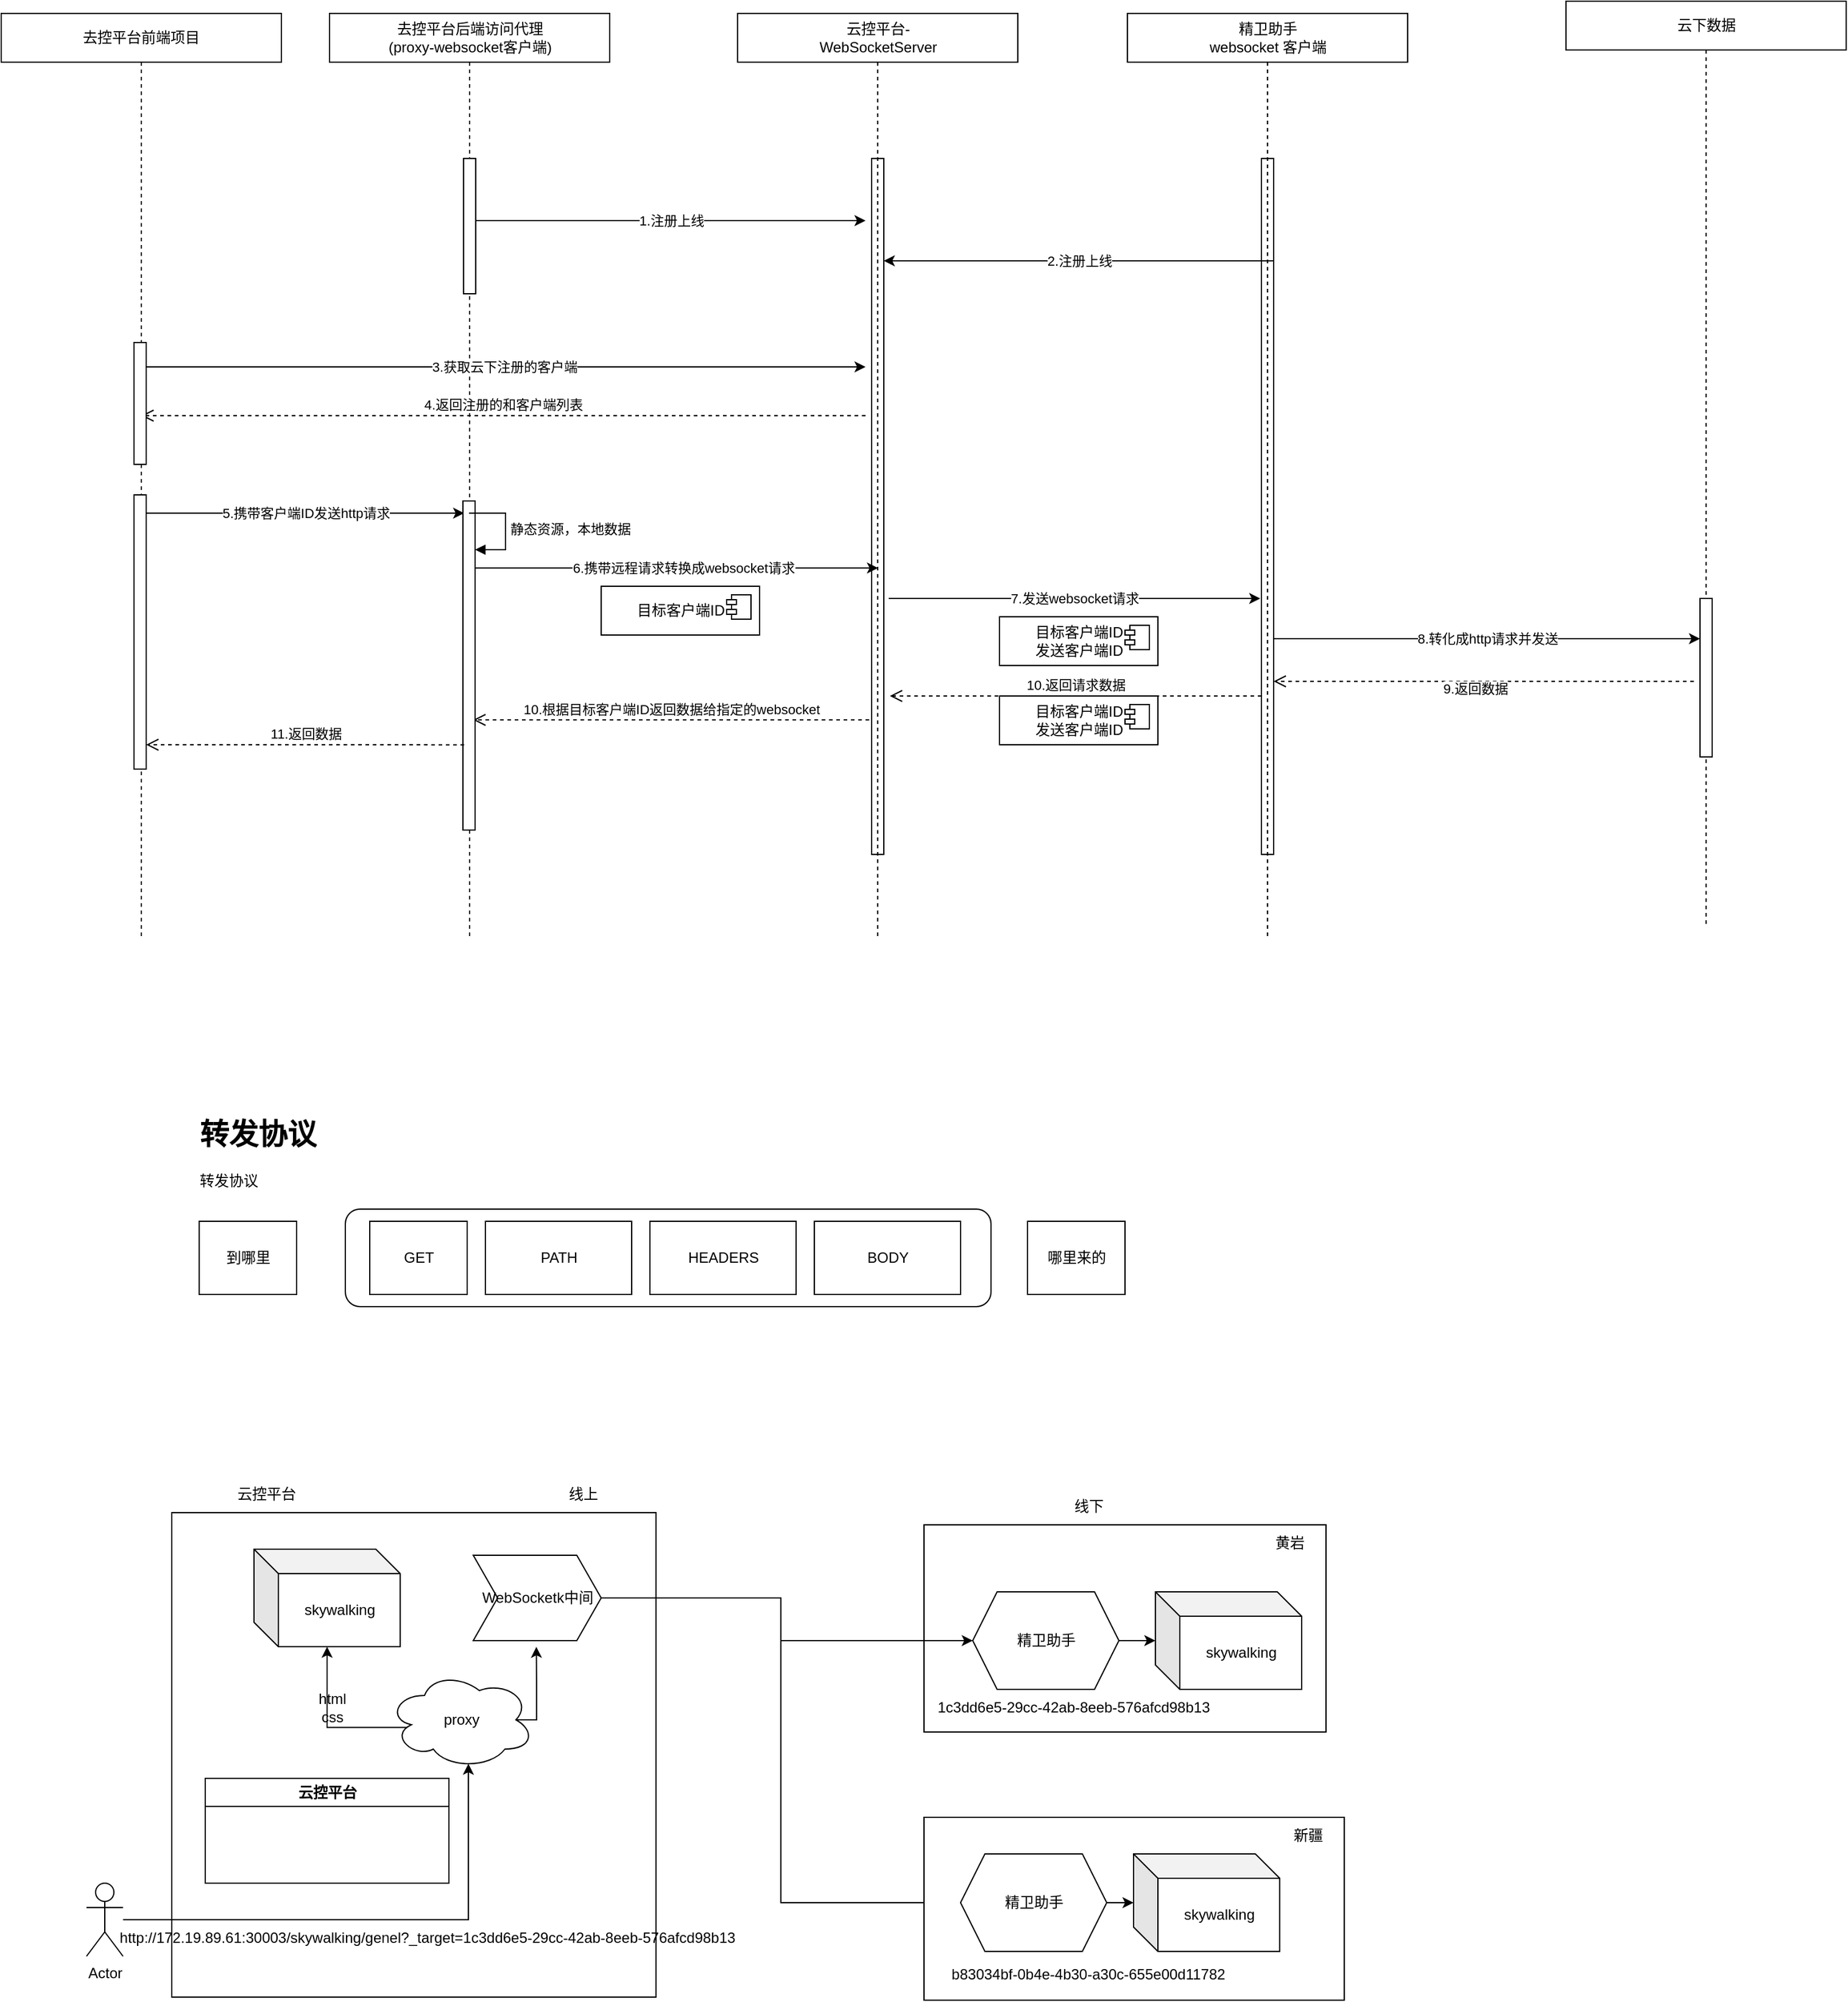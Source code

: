 <mxfile version="22.0.4" type="github">
  <diagram name="第 1 页" id="WVetOxo7rWprdEWdv1dO">
    <mxGraphModel dx="1960" dy="924" grid="1" gridSize="10" guides="1" tooltips="1" connect="1" arrows="1" fold="1" page="1" pageScale="1" pageWidth="827" pageHeight="1169" math="0" shadow="0">
      <root>
        <mxCell id="0" />
        <mxCell id="1" parent="0" />
        <mxCell id="MNkrM5vl-jbfUFuz_sfn-57" value="云下数据" style="shape=umlLifeline;perimeter=lifelinePerimeter;whiteSpace=wrap;html=1;container=1;dropTarget=0;collapsible=0;recursiveResize=0;outlineConnect=0;portConstraint=eastwest;newEdgeStyle={&quot;curved&quot;:0,&quot;rounded&quot;:0};" parent="1" vertex="1">
          <mxGeometry x="1304.5" y="80" width="230" height="760" as="geometry" />
        </mxCell>
        <mxCell id="2UpnGSKjC5STj2f3-a9j-7" value="去控平台后端访问代理&lt;br style=&quot;border-color: var(--border-color);&quot;&gt;(proxy-websocket客户端)" style="shape=umlLifeline;perimeter=lifelinePerimeter;whiteSpace=wrap;html=1;container=1;dropTarget=0;collapsible=0;recursiveResize=0;outlineConnect=0;portConstraint=eastwest;newEdgeStyle={&quot;curved&quot;:0,&quot;rounded&quot;:0};" vertex="1" parent="1">
          <mxGeometry x="289.5" y="90" width="230" height="760" as="geometry" />
        </mxCell>
        <mxCell id="wzpFAZ2yNTVjerZHF5mi-19" value="" style="rounded=0;whiteSpace=wrap;html=1;" parent="1" vertex="1">
          <mxGeometry x="777.5" y="1330" width="330" height="170" as="geometry" />
        </mxCell>
        <mxCell id="Lqw1DMnqhsxvav5ZPbax-16" value="" style="rounded=1;whiteSpace=wrap;html=1;" parent="1" vertex="1">
          <mxGeometry x="302.5" y="1071" width="530" height="80" as="geometry" />
        </mxCell>
        <mxCell id="MNkrM5vl-jbfUFuz_sfn-18" value="" style="html=1;points=[[0,0,0,0,5],[0,1,0,0,-5],[1,0,0,0,5],[1,1,0,0,-5]];perimeter=orthogonalPerimeter;outlineConnect=0;targetShapes=umlLifeline;portConstraint=eastwest;newEdgeStyle={&quot;curved&quot;:0,&quot;rounded&quot;:0};" parent="1" vertex="1">
          <mxGeometry x="399.5" y="209" width="10" height="111" as="geometry" />
        </mxCell>
        <mxCell id="MNkrM5vl-jbfUFuz_sfn-19" value="" style="html=1;points=[[0,0,0,0,5],[0,1,0,0,-5],[1,0,0,0,5],[1,1,0,0,-5]];perimeter=orthogonalPerimeter;outlineConnect=0;targetShapes=umlLifeline;portConstraint=eastwest;newEdgeStyle={&quot;curved&quot;:0,&quot;rounded&quot;:0};" parent="1" vertex="1">
          <mxGeometry x="734.5" y="209" width="10" height="571" as="geometry" />
        </mxCell>
        <mxCell id="MNkrM5vl-jbfUFuz_sfn-20" value="" style="html=1;points=[[0,0,0,0,5],[0,1,0,0,-5],[1,0,0,0,5],[1,1,0,0,-5]];perimeter=orthogonalPerimeter;outlineConnect=0;targetShapes=umlLifeline;portConstraint=eastwest;newEdgeStyle={&quot;curved&quot;:0,&quot;rounded&quot;:0};" parent="1" vertex="1">
          <mxGeometry x="1054.5" y="209" width="10" height="571" as="geometry" />
        </mxCell>
        <mxCell id="MNkrM5vl-jbfUFuz_sfn-21" value="" style="html=1;points=[[0,0,0,0,5],[0,1,0,0,-5],[1,0,0,0,5],[1,1,0,0,-5]];perimeter=orthogonalPerimeter;outlineConnect=0;targetShapes=umlLifeline;portConstraint=eastwest;newEdgeStyle={&quot;curved&quot;:0,&quot;rounded&quot;:0};" parent="1" vertex="1">
          <mxGeometry x="1414.5" y="570" width="10" height="130" as="geometry" />
        </mxCell>
        <mxCell id="MNkrM5vl-jbfUFuz_sfn-22" value="" style="endArrow=classic;html=1;rounded=0;" parent="1" edge="1">
          <mxGeometry relative="1" as="geometry">
            <mxPoint x="409.5" y="260" as="sourcePoint" />
            <mxPoint x="729.5" y="260" as="targetPoint" />
          </mxGeometry>
        </mxCell>
        <mxCell id="MNkrM5vl-jbfUFuz_sfn-23" value="1.注册上线" style="edgeLabel;resizable=0;html=1;align=center;verticalAlign=middle;" parent="MNkrM5vl-jbfUFuz_sfn-22" connectable="0" vertex="1">
          <mxGeometry relative="1" as="geometry" />
        </mxCell>
        <mxCell id="MNkrM5vl-jbfUFuz_sfn-26" value="" style="endArrow=classic;html=1;rounded=0;" parent="1" edge="1">
          <mxGeometry relative="1" as="geometry">
            <mxPoint x="1064.5" y="293" as="sourcePoint" />
            <mxPoint x="744.5" y="293" as="targetPoint" />
          </mxGeometry>
        </mxCell>
        <mxCell id="MNkrM5vl-jbfUFuz_sfn-27" value="2.注册上线" style="edgeLabel;resizable=0;html=1;align=center;verticalAlign=middle;" parent="MNkrM5vl-jbfUFuz_sfn-26" connectable="0" vertex="1">
          <mxGeometry relative="1" as="geometry" />
        </mxCell>
        <mxCell id="MNkrM5vl-jbfUFuz_sfn-29" value="" style="endArrow=classic;html=1;rounded=0;" parent="1" edge="1" source="2UpnGSKjC5STj2f3-a9j-5">
          <mxGeometry relative="1" as="geometry">
            <mxPoint x="409.5" y="380" as="sourcePoint" />
            <mxPoint x="729.5" y="380" as="targetPoint" />
          </mxGeometry>
        </mxCell>
        <mxCell id="MNkrM5vl-jbfUFuz_sfn-30" value="3.获取云下注册的客户端" style="edgeLabel;resizable=0;html=1;align=center;verticalAlign=middle;" parent="MNkrM5vl-jbfUFuz_sfn-29" connectable="0" vertex="1">
          <mxGeometry relative="1" as="geometry" />
        </mxCell>
        <mxCell id="MNkrM5vl-jbfUFuz_sfn-32" value="4.返回注册的和客户端列表" style="html=1;verticalAlign=bottom;endArrow=open;dashed=1;endSize=8;curved=0;rounded=0;" parent="1" edge="1" target="2UpnGSKjC5STj2f3-a9j-5">
          <mxGeometry relative="1" as="geometry">
            <mxPoint x="729.5" y="420" as="sourcePoint" />
            <mxPoint x="409.5" y="420" as="targetPoint" />
            <mxPoint as="offset" />
          </mxGeometry>
        </mxCell>
        <mxCell id="MNkrM5vl-jbfUFuz_sfn-34" value="" style="endArrow=classic;html=1;rounded=0;" parent="1" edge="1">
          <mxGeometry relative="1" as="geometry">
            <mxPoint x="409.499" y="545" as="sourcePoint" />
            <mxPoint x="739.74" y="545" as="targetPoint" />
          </mxGeometry>
        </mxCell>
        <mxCell id="MNkrM5vl-jbfUFuz_sfn-35" value="6.携带远程请求转换成websocket请求" style="edgeLabel;resizable=0;html=1;align=center;verticalAlign=middle;" parent="MNkrM5vl-jbfUFuz_sfn-34" connectable="0" vertex="1">
          <mxGeometry relative="1" as="geometry">
            <mxPoint x="5" as="offset" />
          </mxGeometry>
        </mxCell>
        <mxCell id="MNkrM5vl-jbfUFuz_sfn-38" value="目标客户端ID" style="html=1;dropTarget=0;whiteSpace=wrap;" parent="1" vertex="1">
          <mxGeometry x="512.5" y="560" width="130" height="40" as="geometry" />
        </mxCell>
        <mxCell id="MNkrM5vl-jbfUFuz_sfn-39" value="" style="shape=module;jettyWidth=8;jettyHeight=4;" parent="MNkrM5vl-jbfUFuz_sfn-38" vertex="1">
          <mxGeometry x="1" width="20" height="20" relative="1" as="geometry">
            <mxPoint x="-27" y="7" as="offset" />
          </mxGeometry>
        </mxCell>
        <mxCell id="MNkrM5vl-jbfUFuz_sfn-40" value="" style="endArrow=classic;html=1;rounded=0;" parent="1" edge="1">
          <mxGeometry relative="1" as="geometry">
            <mxPoint x="748.5" y="570" as="sourcePoint" />
            <mxPoint x="1053.5" y="570" as="targetPoint" />
          </mxGeometry>
        </mxCell>
        <mxCell id="MNkrM5vl-jbfUFuz_sfn-41" value="7.发送websocket请求" style="edgeLabel;resizable=0;html=1;align=center;verticalAlign=middle;" parent="MNkrM5vl-jbfUFuz_sfn-40" connectable="0" vertex="1">
          <mxGeometry relative="1" as="geometry" />
        </mxCell>
        <mxCell id="MNkrM5vl-jbfUFuz_sfn-42" value="目标客户端ID&lt;br&gt;发送客户端ID" style="html=1;dropTarget=0;whiteSpace=wrap;" parent="1" vertex="1">
          <mxGeometry x="839.5" y="585" width="130" height="40" as="geometry" />
        </mxCell>
        <mxCell id="MNkrM5vl-jbfUFuz_sfn-43" value="" style="shape=module;jettyWidth=8;jettyHeight=4;" parent="MNkrM5vl-jbfUFuz_sfn-42" vertex="1">
          <mxGeometry x="1" width="20" height="20" relative="1" as="geometry">
            <mxPoint x="-27" y="7" as="offset" />
          </mxGeometry>
        </mxCell>
        <mxCell id="MNkrM5vl-jbfUFuz_sfn-44" value="" style="endArrow=classic;html=1;rounded=0;" parent="1" edge="1">
          <mxGeometry relative="1" as="geometry">
            <mxPoint x="1064.5" y="603" as="sourcePoint" />
            <mxPoint x="1414.5" y="603" as="targetPoint" />
          </mxGeometry>
        </mxCell>
        <mxCell id="MNkrM5vl-jbfUFuz_sfn-45" value="8.转化成http请求并发送" style="edgeLabel;resizable=0;html=1;align=center;verticalAlign=middle;" parent="MNkrM5vl-jbfUFuz_sfn-44" connectable="0" vertex="1">
          <mxGeometry relative="1" as="geometry" />
        </mxCell>
        <mxCell id="MNkrM5vl-jbfUFuz_sfn-46" value="目标客户端ID&lt;br&gt;发送客户端ID" style="html=1;dropTarget=0;whiteSpace=wrap;" parent="1" vertex="1">
          <mxGeometry x="839.5" y="650" width="130" height="40" as="geometry" />
        </mxCell>
        <mxCell id="MNkrM5vl-jbfUFuz_sfn-47" value="" style="shape=module;jettyWidth=8;jettyHeight=4;" parent="MNkrM5vl-jbfUFuz_sfn-46" vertex="1">
          <mxGeometry x="1" width="20" height="20" relative="1" as="geometry">
            <mxPoint x="-27" y="7" as="offset" />
          </mxGeometry>
        </mxCell>
        <mxCell id="MNkrM5vl-jbfUFuz_sfn-50" value="9.返回数据" style="html=1;verticalAlign=bottom;endArrow=open;dashed=1;endSize=8;curved=0;rounded=0;" parent="1" edge="1">
          <mxGeometry x="0.043" y="15" relative="1" as="geometry">
            <mxPoint x="1409.5" y="638" as="sourcePoint" />
            <mxPoint x="1064.5" y="638.0" as="targetPoint" />
            <mxPoint as="offset" />
          </mxGeometry>
        </mxCell>
        <mxCell id="MNkrM5vl-jbfUFuz_sfn-51" value="10.返回请求数据" style="html=1;verticalAlign=bottom;endArrow=open;dashed=1;endSize=8;curved=0;rounded=0;" parent="1" edge="1">
          <mxGeometry relative="1" as="geometry">
            <mxPoint x="1054.5" y="650" as="sourcePoint" />
            <mxPoint x="749.5" y="650" as="targetPoint" />
          </mxGeometry>
        </mxCell>
        <mxCell id="MNkrM5vl-jbfUFuz_sfn-52" value="10.根据目标客户端ID返回数据给指定的websocket" style="html=1;verticalAlign=bottom;endArrow=open;dashed=1;endSize=8;curved=0;rounded=0;" parent="1" edge="1">
          <mxGeometry relative="1" as="geometry">
            <mxPoint x="732.5" y="669.63" as="sourcePoint" />
            <mxPoint x="407.5" y="669.63" as="targetPoint" />
          </mxGeometry>
        </mxCell>
        <mxCell id="MNkrM5vl-jbfUFuz_sfn-55" value="云控平台-&lt;br style=&quot;border-color: var(--border-color);&quot;&gt;WebSocketServer" style="shape=umlLifeline;perimeter=lifelinePerimeter;whiteSpace=wrap;html=1;container=1;dropTarget=0;collapsible=0;recursiveResize=0;outlineConnect=0;portConstraint=eastwest;newEdgeStyle={&quot;curved&quot;:0,&quot;rounded&quot;:0};" parent="1" vertex="1">
          <mxGeometry x="624.5" y="90" width="230" height="760" as="geometry" />
        </mxCell>
        <mxCell id="MNkrM5vl-jbfUFuz_sfn-56" value="精卫助手&lt;br style=&quot;border-color: var(--border-color);&quot;&gt;websocket&amp;nbsp;客户端" style="shape=umlLifeline;perimeter=lifelinePerimeter;whiteSpace=wrap;html=1;container=1;dropTarget=0;collapsible=0;recursiveResize=0;outlineConnect=0;portConstraint=eastwest;newEdgeStyle={&quot;curved&quot;:0,&quot;rounded&quot;:0};" parent="1" vertex="1">
          <mxGeometry x="944.5" y="90" width="230" height="760" as="geometry" />
        </mxCell>
        <mxCell id="Lqw1DMnqhsxvav5ZPbax-1" value="GET" style="rounded=0;whiteSpace=wrap;html=1;" parent="1" vertex="1">
          <mxGeometry x="322.5" y="1081" width="80" height="60" as="geometry" />
        </mxCell>
        <mxCell id="Lqw1DMnqhsxvav5ZPbax-3" value="PATH" style="rounded=0;whiteSpace=wrap;html=1;" parent="1" vertex="1">
          <mxGeometry x="417.5" y="1081" width="120" height="60" as="geometry" />
        </mxCell>
        <mxCell id="Lqw1DMnqhsxvav5ZPbax-4" value="HEADERS" style="rounded=0;whiteSpace=wrap;html=1;" parent="1" vertex="1">
          <mxGeometry x="552.5" y="1081" width="120" height="60" as="geometry" />
        </mxCell>
        <mxCell id="Lqw1DMnqhsxvav5ZPbax-5" value="BODY" style="rounded=0;whiteSpace=wrap;html=1;" parent="1" vertex="1">
          <mxGeometry x="687.5" y="1081" width="120" height="60" as="geometry" />
        </mxCell>
        <mxCell id="Lqw1DMnqhsxvav5ZPbax-6" value="到哪里" style="rounded=0;whiteSpace=wrap;html=1;" parent="1" vertex="1">
          <mxGeometry x="182.5" y="1081" width="80" height="60" as="geometry" />
        </mxCell>
        <mxCell id="Lqw1DMnqhsxvav5ZPbax-7" value="哪里来的" style="rounded=0;whiteSpace=wrap;html=1;" parent="1" vertex="1">
          <mxGeometry x="862.5" y="1081" width="80" height="60" as="geometry" />
        </mxCell>
        <mxCell id="Lqw1DMnqhsxvav5ZPbax-17" value="&lt;h1&gt;转发协议&lt;/h1&gt;&lt;p&gt;转发协议&lt;/p&gt;" style="text;html=1;strokeColor=none;fillColor=none;spacing=5;spacingTop=-20;whiteSpace=wrap;overflow=hidden;rounded=0;" parent="1" vertex="1">
          <mxGeometry x="177.5" y="990" width="190" height="70" as="geometry" />
        </mxCell>
        <mxCell id="wzpFAZ2yNTVjerZHF5mi-1" value="" style="whiteSpace=wrap;html=1;aspect=fixed;" parent="1" vertex="1">
          <mxGeometry x="160" y="1320" width="397.5" height="397.5" as="geometry" />
        </mxCell>
        <mxCell id="wzpFAZ2yNTVjerZHF5mi-2" value="skywalking" style="shape=cube;whiteSpace=wrap;html=1;boundedLbl=1;backgroundOutline=1;darkOpacity=0.05;darkOpacity2=0.1;" parent="1" vertex="1">
          <mxGeometry x="227.5" y="1350" width="120" height="80" as="geometry" />
        </mxCell>
        <mxCell id="wzpFAZ2yNTVjerZHF5mi-10" style="edgeStyle=orthogonalEdgeStyle;rounded=0;orthogonalLoop=1;jettySize=auto;html=1;exitX=0.172;exitY=0.578;exitDx=0;exitDy=0;exitPerimeter=0;" parent="1" source="wzpFAZ2yNTVjerZHF5mi-3" target="wzpFAZ2yNTVjerZHF5mi-2" edge="1">
          <mxGeometry relative="1" as="geometry">
            <Array as="points">
              <mxPoint x="287.5" y="1496" />
            </Array>
          </mxGeometry>
        </mxCell>
        <mxCell id="wzpFAZ2yNTVjerZHF5mi-13" style="edgeStyle=orthogonalEdgeStyle;rounded=0;orthogonalLoop=1;jettySize=auto;html=1;entryX=0.493;entryY=1.073;entryDx=0;entryDy=0;entryPerimeter=0;exitX=0.875;exitY=0.5;exitDx=0;exitDy=0;exitPerimeter=0;" parent="1" source="wzpFAZ2yNTVjerZHF5mi-3" target="wzpFAZ2yNTVjerZHF5mi-15" edge="1">
          <mxGeometry relative="1" as="geometry">
            <Array as="points">
              <mxPoint x="459.5" y="1490" />
              <mxPoint x="459.5" y="1460" />
            </Array>
          </mxGeometry>
        </mxCell>
        <mxCell id="wzpFAZ2yNTVjerZHF5mi-3" value="proxy" style="ellipse;shape=cloud;whiteSpace=wrap;html=1;" parent="1" vertex="1">
          <mxGeometry x="337.5" y="1450" width="120" height="80" as="geometry" />
        </mxCell>
        <mxCell id="wzpFAZ2yNTVjerZHF5mi-5" value="线上" style="text;html=1;strokeColor=none;fillColor=none;align=center;verticalAlign=middle;whiteSpace=wrap;rounded=0;" parent="1" vertex="1">
          <mxGeometry x="467.5" y="1290" width="60" height="30" as="geometry" />
        </mxCell>
        <mxCell id="wzpFAZ2yNTVjerZHF5mi-6" value="线下" style="text;html=1;strokeColor=none;fillColor=none;align=center;verticalAlign=middle;whiteSpace=wrap;rounded=0;" parent="1" vertex="1">
          <mxGeometry x="882.5" y="1300" width="60" height="30" as="geometry" />
        </mxCell>
        <mxCell id="wzpFAZ2yNTVjerZHF5mi-7" value="Actor" style="shape=umlActor;verticalLabelPosition=bottom;verticalAlign=top;html=1;outlineConnect=0;" parent="1" vertex="1">
          <mxGeometry x="90" y="1624" width="30" height="60" as="geometry" />
        </mxCell>
        <mxCell id="wzpFAZ2yNTVjerZHF5mi-8" style="edgeStyle=orthogonalEdgeStyle;rounded=0;orthogonalLoop=1;jettySize=auto;html=1;entryX=0.55;entryY=0.95;entryDx=0;entryDy=0;entryPerimeter=0;" parent="1" source="wzpFAZ2yNTVjerZHF5mi-7" target="wzpFAZ2yNTVjerZHF5mi-3" edge="1">
          <mxGeometry relative="1" as="geometry" />
        </mxCell>
        <mxCell id="wzpFAZ2yNTVjerZHF5mi-11" value="http://172.19.89.61:30003/skywalking/genel?_target=1c3dd6e5-29cc-42ab-8eeb-576afcd98b13" style="text;html=1;strokeColor=none;fillColor=none;align=center;verticalAlign=middle;whiteSpace=wrap;rounded=0;" parent="1" vertex="1">
          <mxGeometry x="95" y="1654" width="550" height="30" as="geometry" />
        </mxCell>
        <mxCell id="wzpFAZ2yNTVjerZHF5mi-12" value="html&lt;br&gt;css" style="text;html=1;strokeColor=none;fillColor=none;align=center;verticalAlign=middle;whiteSpace=wrap;rounded=0;" parent="1" vertex="1">
          <mxGeometry x="261.5" y="1465" width="60" height="30" as="geometry" />
        </mxCell>
        <mxCell id="wzpFAZ2yNTVjerZHF5mi-14" value="skywalking" style="shape=cube;whiteSpace=wrap;html=1;boundedLbl=1;backgroundOutline=1;darkOpacity=0.05;darkOpacity2=0.1;" parent="1" vertex="1">
          <mxGeometry x="967.5" y="1385" width="120" height="80" as="geometry" />
        </mxCell>
        <mxCell id="wzpFAZ2yNTVjerZHF5mi-30" style="edgeStyle=orthogonalEdgeStyle;rounded=0;orthogonalLoop=1;jettySize=auto;html=1;" parent="1" source="wzpFAZ2yNTVjerZHF5mi-15" target="wzpFAZ2yNTVjerZHF5mi-28" edge="1">
          <mxGeometry relative="1" as="geometry">
            <Array as="points">
              <mxPoint x="660" y="1390" />
              <mxPoint x="660" y="1425" />
            </Array>
          </mxGeometry>
        </mxCell>
        <mxCell id="wzpFAZ2yNTVjerZHF5mi-31" style="edgeStyle=orthogonalEdgeStyle;rounded=0;orthogonalLoop=1;jettySize=auto;html=1;entryX=0;entryY=0.5;entryDx=0;entryDy=0;" parent="1" source="wzpFAZ2yNTVjerZHF5mi-15" target="wzpFAZ2yNTVjerZHF5mi-29" edge="1">
          <mxGeometry relative="1" as="geometry" />
        </mxCell>
        <mxCell id="wzpFAZ2yNTVjerZHF5mi-15" value="WebSocketk中间" style="shape=step;perimeter=stepPerimeter;whiteSpace=wrap;html=1;fixedSize=1;" parent="1" vertex="1">
          <mxGeometry x="407.5" y="1355" width="105" height="70" as="geometry" />
        </mxCell>
        <mxCell id="wzpFAZ2yNTVjerZHF5mi-18" value="云控平台" style="text;html=1;strokeColor=none;fillColor=none;align=center;verticalAlign=middle;whiteSpace=wrap;rounded=0;" parent="1" vertex="1">
          <mxGeometry x="207.5" y="1290" width="60" height="30" as="geometry" />
        </mxCell>
        <mxCell id="wzpFAZ2yNTVjerZHF5mi-20" value="" style="rounded=0;whiteSpace=wrap;html=1;" parent="1" vertex="1">
          <mxGeometry x="777.5" y="1570" width="345" height="150" as="geometry" />
        </mxCell>
        <mxCell id="wzpFAZ2yNTVjerZHF5mi-21" value="skywalking" style="shape=cube;whiteSpace=wrap;html=1;boundedLbl=1;backgroundOutline=1;darkOpacity=0.05;darkOpacity2=0.1;" parent="1" vertex="1">
          <mxGeometry x="949.5" y="1600" width="120" height="80" as="geometry" />
        </mxCell>
        <mxCell id="wzpFAZ2yNTVjerZHF5mi-24" value="黄岩" style="text;html=1;strokeColor=none;fillColor=none;align=center;verticalAlign=middle;whiteSpace=wrap;rounded=0;" parent="1" vertex="1">
          <mxGeometry x="1047.5" y="1330" width="60" height="30" as="geometry" />
        </mxCell>
        <mxCell id="wzpFAZ2yNTVjerZHF5mi-25" value="新疆" style="text;html=1;strokeColor=none;fillColor=none;align=center;verticalAlign=middle;whiteSpace=wrap;rounded=0;" parent="1" vertex="1">
          <mxGeometry x="1062.5" y="1570" width="60" height="30" as="geometry" />
        </mxCell>
        <mxCell id="wzpFAZ2yNTVjerZHF5mi-26" value="1c3dd6e5-29cc-42ab-8eeb-576afcd98b13" style="text;html=1;strokeColor=none;fillColor=none;align=center;verticalAlign=middle;whiteSpace=wrap;rounded=0;" parent="1" vertex="1">
          <mxGeometry x="752.5" y="1465" width="295" height="30" as="geometry" />
        </mxCell>
        <mxCell id="wzpFAZ2yNTVjerZHF5mi-27" value="b83034bf-0b4e-4b30-a30c-655e00d11782" style="text;html=1;strokeColor=none;fillColor=none;align=center;verticalAlign=middle;whiteSpace=wrap;rounded=0;" parent="1" vertex="1">
          <mxGeometry x="764.5" y="1684" width="295" height="30" as="geometry" />
        </mxCell>
        <mxCell id="wzpFAZ2yNTVjerZHF5mi-28" value="精卫助手" style="shape=hexagon;perimeter=hexagonPerimeter2;whiteSpace=wrap;html=1;fixedSize=1;" parent="1" vertex="1">
          <mxGeometry x="817.5" y="1385" width="120" height="80" as="geometry" />
        </mxCell>
        <mxCell id="2UpnGSKjC5STj2f3-a9j-2" style="edgeStyle=orthogonalEdgeStyle;rounded=0;orthogonalLoop=1;jettySize=auto;html=1;exitX=1;exitY=0.5;exitDx=0;exitDy=0;" edge="1" parent="1" source="wzpFAZ2yNTVjerZHF5mi-29" target="wzpFAZ2yNTVjerZHF5mi-21">
          <mxGeometry relative="1" as="geometry" />
        </mxCell>
        <mxCell id="wzpFAZ2yNTVjerZHF5mi-29" value="精卫助手" style="shape=hexagon;perimeter=hexagonPerimeter2;whiteSpace=wrap;html=1;fixedSize=1;" parent="1" vertex="1">
          <mxGeometry x="807.5" y="1600" width="120" height="80" as="geometry" />
        </mxCell>
        <mxCell id="wzpFAZ2yNTVjerZHF5mi-32" value="云控平台" style="swimlane;whiteSpace=wrap;html=1;fillColor=#FFFFFF;" parent="1" vertex="1">
          <mxGeometry x="187.5" y="1538" width="200" height="86" as="geometry" />
        </mxCell>
        <mxCell id="2UpnGSKjC5STj2f3-a9j-3" style="edgeStyle=orthogonalEdgeStyle;rounded=0;orthogonalLoop=1;jettySize=auto;html=1;exitX=1;exitY=0.5;exitDx=0;exitDy=0;entryX=-0.001;entryY=0.489;entryDx=0;entryDy=0;entryPerimeter=0;" edge="1" parent="1" source="wzpFAZ2yNTVjerZHF5mi-28" target="wzpFAZ2yNTVjerZHF5mi-14">
          <mxGeometry relative="1" as="geometry" />
        </mxCell>
        <mxCell id="2UpnGSKjC5STj2f3-a9j-5" value="去控平台前端项目" style="shape=umlLifeline;perimeter=lifelinePerimeter;whiteSpace=wrap;html=1;container=1;dropTarget=0;collapsible=0;recursiveResize=0;outlineConnect=0;portConstraint=eastwest;newEdgeStyle={&quot;curved&quot;:0,&quot;rounded&quot;:0};" vertex="1" parent="1">
          <mxGeometry x="20" y="90" width="230" height="760" as="geometry" />
        </mxCell>
        <mxCell id="2UpnGSKjC5STj2f3-a9j-6" value="" style="html=1;points=[[0,0,0,0,5],[0,1,0,0,-5],[1,0,0,0,5],[1,1,0,0,-5]];perimeter=orthogonalPerimeter;outlineConnect=0;targetShapes=umlLifeline;portConstraint=eastwest;newEdgeStyle={&quot;curved&quot;:0,&quot;rounded&quot;:0};" vertex="1" parent="2UpnGSKjC5STj2f3-a9j-5">
          <mxGeometry x="109" y="395" width="10" height="225" as="geometry" />
        </mxCell>
        <mxCell id="2UpnGSKjC5STj2f3-a9j-11" value="" style="endArrow=classic;html=1;rounded=0;" edge="1" parent="1" source="2UpnGSKjC5STj2f3-a9j-6">
          <mxGeometry relative="1" as="geometry">
            <mxPoint x="170" y="500" as="sourcePoint" />
            <mxPoint x="400" y="500" as="targetPoint" />
          </mxGeometry>
        </mxCell>
        <mxCell id="2UpnGSKjC5STj2f3-a9j-12" value="5.携带客户端ID发送http请求" style="edgeLabel;resizable=0;html=1;align=center;verticalAlign=middle;" connectable="0" vertex="1" parent="2UpnGSKjC5STj2f3-a9j-11">
          <mxGeometry relative="1" as="geometry" />
        </mxCell>
        <mxCell id="2UpnGSKjC5STj2f3-a9j-13" value="" style="html=1;points=[[0,0,0,0,5],[0,1,0,0,-5],[1,0,0,0,5],[1,1,0,0,-5]];perimeter=orthogonalPerimeter;outlineConnect=0;targetShapes=umlLifeline;portConstraint=eastwest;newEdgeStyle={&quot;curved&quot;:0,&quot;rounded&quot;:0};" vertex="1" parent="1">
          <mxGeometry x="399" y="490" width="10" height="270" as="geometry" />
        </mxCell>
        <mxCell id="2UpnGSKjC5STj2f3-a9j-14" value="静态资源，本地数据" style="html=1;align=left;spacingLeft=2;endArrow=block;rounded=0;edgeStyle=orthogonalEdgeStyle;curved=0;rounded=0;" edge="1" target="2UpnGSKjC5STj2f3-a9j-13" parent="1">
          <mxGeometry relative="1" as="geometry">
            <mxPoint x="404" y="500" as="sourcePoint" />
            <Array as="points">
              <mxPoint x="434" y="530" />
            </Array>
          </mxGeometry>
        </mxCell>
        <mxCell id="2UpnGSKjC5STj2f3-a9j-15" value="" style="html=1;points=[[0,0,0,0,5],[0,1,0,0,-5],[1,0,0,0,5],[1,1,0,0,-5]];perimeter=orthogonalPerimeter;outlineConnect=0;targetShapes=umlLifeline;portConstraint=eastwest;newEdgeStyle={&quot;curved&quot;:0,&quot;rounded&quot;:0};" vertex="1" parent="1">
          <mxGeometry x="129" y="360" width="10" height="100" as="geometry" />
        </mxCell>
        <mxCell id="2UpnGSKjC5STj2f3-a9j-16" value="11.返回数据" style="html=1;verticalAlign=bottom;endArrow=open;dashed=1;endSize=8;curved=0;rounded=0;exitX=0.1;exitY=0.741;exitDx=0;exitDy=0;exitPerimeter=0;" edge="1" parent="1" source="2UpnGSKjC5STj2f3-a9j-13">
          <mxGeometry relative="1" as="geometry">
            <mxPoint x="390" y="690" as="sourcePoint" />
            <mxPoint x="139" y="690.0" as="targetPoint" />
          </mxGeometry>
        </mxCell>
      </root>
    </mxGraphModel>
  </diagram>
</mxfile>
